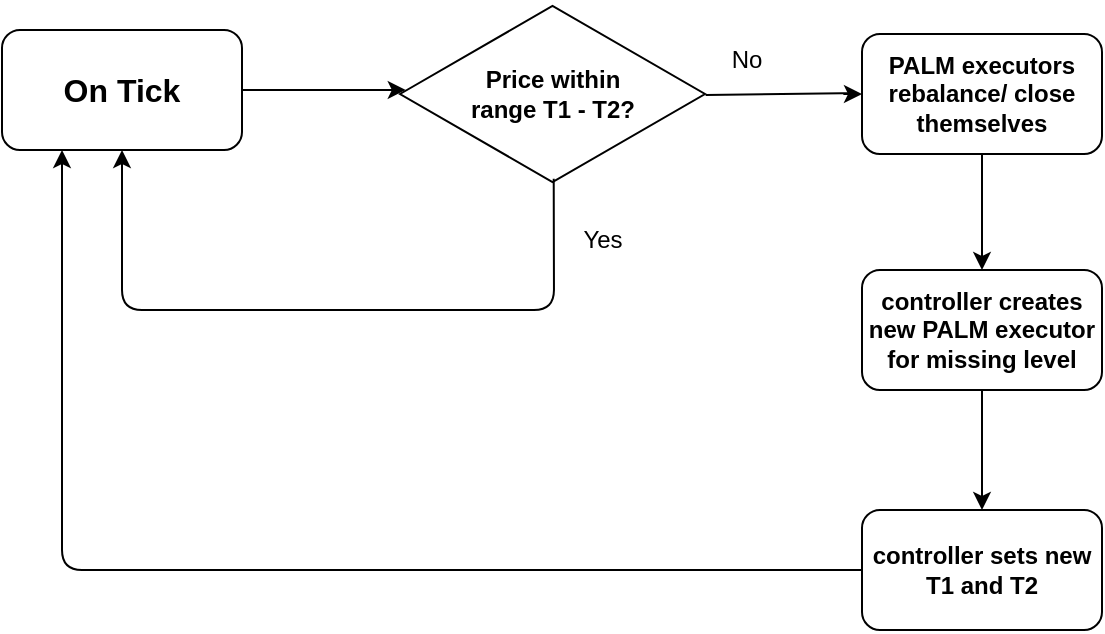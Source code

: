 <mxfile>
    <diagram id="aQmUzG1078ol0s2m67UC" name="Page-1">
        <mxGraphModel dx="897" dy="699" grid="1" gridSize="10" guides="1" tooltips="1" connect="1" arrows="1" fold="1" page="1" pageScale="1" pageWidth="827" pageHeight="1169" math="0" shadow="0">
            <root>
                <mxCell id="0"/>
                <mxCell id="1" parent="0"/>
                <mxCell id="2" value="&lt;font size=&quot;3&quot;&gt;&lt;b&gt;On Tick&lt;/b&gt;&lt;/font&gt;" style="rounded=1;whiteSpace=wrap;html=1;" vertex="1" parent="1">
                    <mxGeometry x="80" y="160" width="120" height="60" as="geometry"/>
                </mxCell>
                <mxCell id="3" value="" style="endArrow=classic;html=1;exitX=1;exitY=0.5;exitDx=0;exitDy=0;entryX=0.019;entryY=0.478;entryDx=0;entryDy=0;entryPerimeter=0;" edge="1" parent="1" source="2" target="4">
                    <mxGeometry width="50" height="50" relative="1" as="geometry">
                        <mxPoint x="220" y="190" as="sourcePoint"/>
                        <mxPoint x="320" y="190" as="targetPoint"/>
                        <Array as="points">
                            <mxPoint x="250" y="190"/>
                        </Array>
                    </mxGeometry>
                </mxCell>
                <mxCell id="4" value="&lt;font style=&quot;font-size: 12px;&quot;&gt;&lt;b&gt;Price within&lt;/b&gt;&lt;/font&gt;&lt;div&gt;&lt;font style=&quot;font-size: 12px;&quot;&gt;&lt;b&gt;range T1 - T2?&lt;/b&gt;&lt;/font&gt;&lt;/div&gt;" style="html=1;whiteSpace=wrap;aspect=fixed;shape=isoRectangle;" vertex="1" parent="1">
                    <mxGeometry x="279" y="146.25" width="152.5" height="91.5" as="geometry"/>
                </mxCell>
                <mxCell id="5" value="" style="endArrow=classic;html=1;entryX=0.5;entryY=1;entryDx=0;entryDy=0;exitX=0.504;exitY=0.963;exitDx=0;exitDy=0;exitPerimeter=0;" edge="1" parent="1" source="4" target="2">
                    <mxGeometry width="50" height="50" relative="1" as="geometry">
                        <mxPoint x="350" y="290" as="sourcePoint"/>
                        <mxPoint x="440" y="430" as="targetPoint"/>
                        <Array as="points">
                            <mxPoint x="356" y="300"/>
                            <mxPoint x="250" y="300"/>
                            <mxPoint x="140" y="300"/>
                        </Array>
                    </mxGeometry>
                </mxCell>
                <mxCell id="6" value="Yes" style="text;html=1;align=center;verticalAlign=middle;resizable=0;points=[];autosize=1;strokeColor=none;fillColor=none;" vertex="1" parent="1">
                    <mxGeometry x="360" y="250" width="40" height="30" as="geometry"/>
                </mxCell>
                <mxCell id="7" value="" style="endArrow=classic;html=1;entryX=0;entryY=0.5;entryDx=0;entryDy=0;exitX=1.002;exitY=0.505;exitDx=0;exitDy=0;exitPerimeter=0;" edge="1" parent="1" source="4" target="9">
                    <mxGeometry width="50" height="50" relative="1" as="geometry">
                        <mxPoint x="460" y="192" as="sourcePoint"/>
                        <mxPoint x="542" y="191.5" as="targetPoint"/>
                        <Array as="points">
                            <mxPoint x="510" y="191.5"/>
                            <mxPoint x="500" y="192"/>
                        </Array>
                    </mxGeometry>
                </mxCell>
                <mxCell id="8" value="No" style="text;html=1;align=center;verticalAlign=middle;resizable=0;points=[];autosize=1;strokeColor=none;fillColor=none;" vertex="1" parent="1">
                    <mxGeometry x="431.5" y="160" width="40" height="30" as="geometry"/>
                </mxCell>
                <mxCell id="9" value="&lt;b&gt;PALM executors&lt;/b&gt;&lt;div&gt;&lt;b&gt;rebalance/ close&lt;/b&gt;&lt;/div&gt;&lt;div&gt;&lt;b&gt;themselves&lt;/b&gt;&lt;/div&gt;" style="rounded=1;whiteSpace=wrap;html=1;" vertex="1" parent="1">
                    <mxGeometry x="510" y="162" width="120" height="60" as="geometry"/>
                </mxCell>
                <mxCell id="12" value="&lt;b&gt;controller creates&lt;/b&gt;&lt;div&gt;&lt;b&gt;new PALM executor for missing level&lt;/b&gt;&lt;/div&gt;" style="rounded=1;whiteSpace=wrap;html=1;" vertex="1" parent="1">
                    <mxGeometry x="510" y="280" width="120" height="60" as="geometry"/>
                </mxCell>
                <mxCell id="13" value="" style="endArrow=classic;html=1;entryX=0.5;entryY=0;entryDx=0;entryDy=0;exitX=0.5;exitY=1;exitDx=0;exitDy=0;" edge="1" parent="1" source="9" target="12">
                    <mxGeometry width="50" height="50" relative="1" as="geometry">
                        <mxPoint x="480" y="300" as="sourcePoint"/>
                        <mxPoint x="530" y="250" as="targetPoint"/>
                    </mxGeometry>
                </mxCell>
                <mxCell id="14" value="&lt;b&gt;controller sets new T1 and T2&lt;/b&gt;" style="rounded=1;whiteSpace=wrap;html=1;" vertex="1" parent="1">
                    <mxGeometry x="510" y="400" width="120" height="60" as="geometry"/>
                </mxCell>
                <mxCell id="15" value="" style="endArrow=classic;html=1;entryX=0.5;entryY=0;entryDx=0;entryDy=0;exitX=0.5;exitY=1;exitDx=0;exitDy=0;" edge="1" parent="1" source="12" target="14">
                    <mxGeometry width="50" height="50" relative="1" as="geometry">
                        <mxPoint x="570" y="380" as="sourcePoint"/>
                        <mxPoint x="580" y="330" as="targetPoint"/>
                    </mxGeometry>
                </mxCell>
                <mxCell id="17" value="" style="endArrow=classic;html=1;exitX=0;exitY=0.5;exitDx=0;exitDy=0;entryX=0.25;entryY=1;entryDx=0;entryDy=0;" edge="1" parent="1" source="14" target="2">
                    <mxGeometry width="50" height="50" relative="1" as="geometry">
                        <mxPoint x="290" y="440" as="sourcePoint"/>
                        <mxPoint x="140" y="430" as="targetPoint"/>
                        <Array as="points">
                            <mxPoint x="110" y="430"/>
                        </Array>
                    </mxGeometry>
                </mxCell>
            </root>
        </mxGraphModel>
    </diagram>
</mxfile>